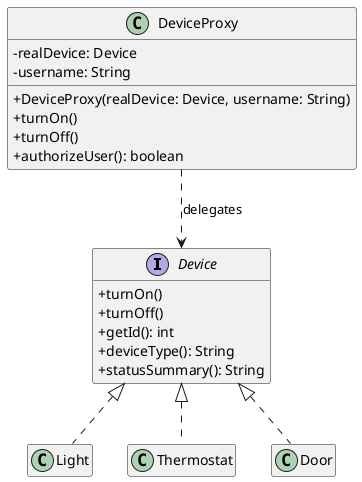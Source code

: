 @startuml name
skinparam classAttributeIconSize 0
hide empty members
interface Device {
  +turnOn()
  +turnOff()
  +getId(): int
  +deviceType(): String
  +statusSummary(): String
}

class Light
class Thermostat
class Door

class DeviceProxy {
  -realDevice: Device
  -username: String
  +DeviceProxy(realDevice: Device, username: String)
  +turnOn()
  +turnOff()
  +authorizeUser(): boolean
}

DeviceProxy ..> Device : delegates
Device <|.. Light
Device <|.. Thermostat
Device <|.. Door
@enduml


